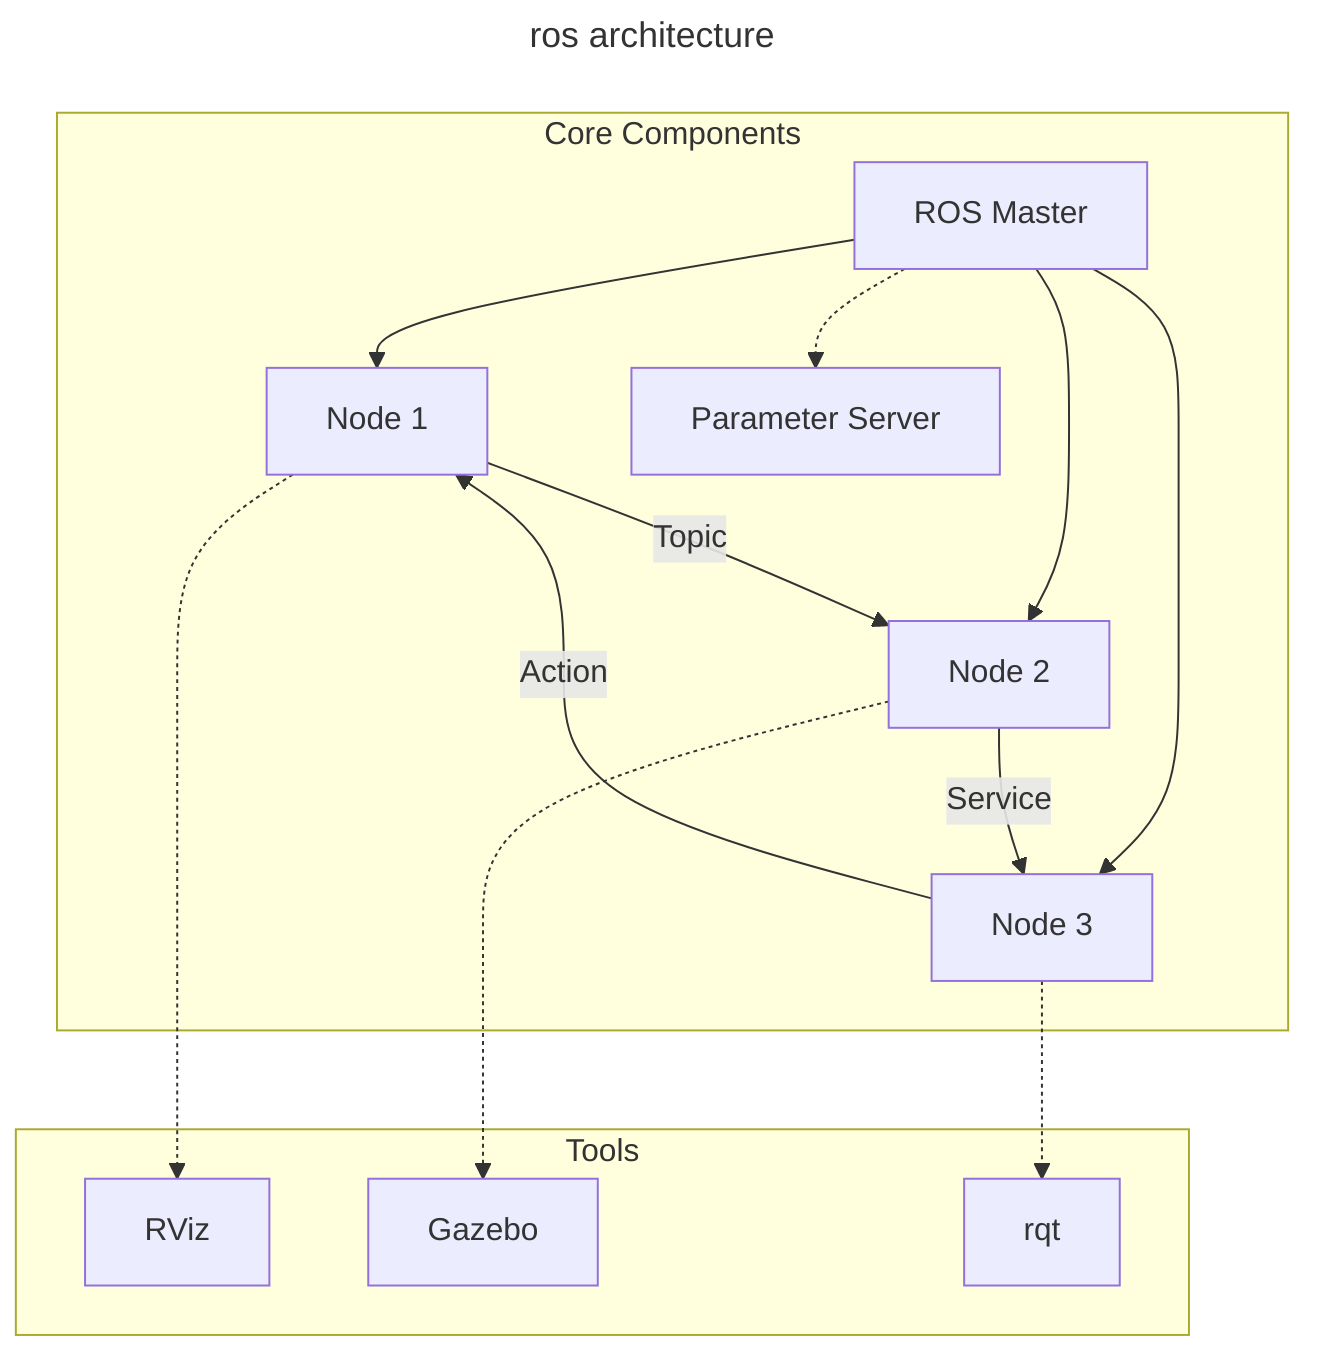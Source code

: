 ---
title: ros architecture 
---
graph TD
    subgraph "Core Components"
        M[ROS Master] --> N1[Node 1]
        M --> N2[Node 2]
        M --> N3[Node 3]
        P[Parameter Server]
        M -.-> P
    end
    
    N1 -->|Topic| N2
    N2 -->|Service| N3
    N3 -->|Action| N1
    
    subgraph "Tools"
        T1[RViz]
        T2[Gazebo]
        T3[rqt]
    end
    
    N1 -.-> T1
    N2 -.-> T2
    N3 -.-> T3